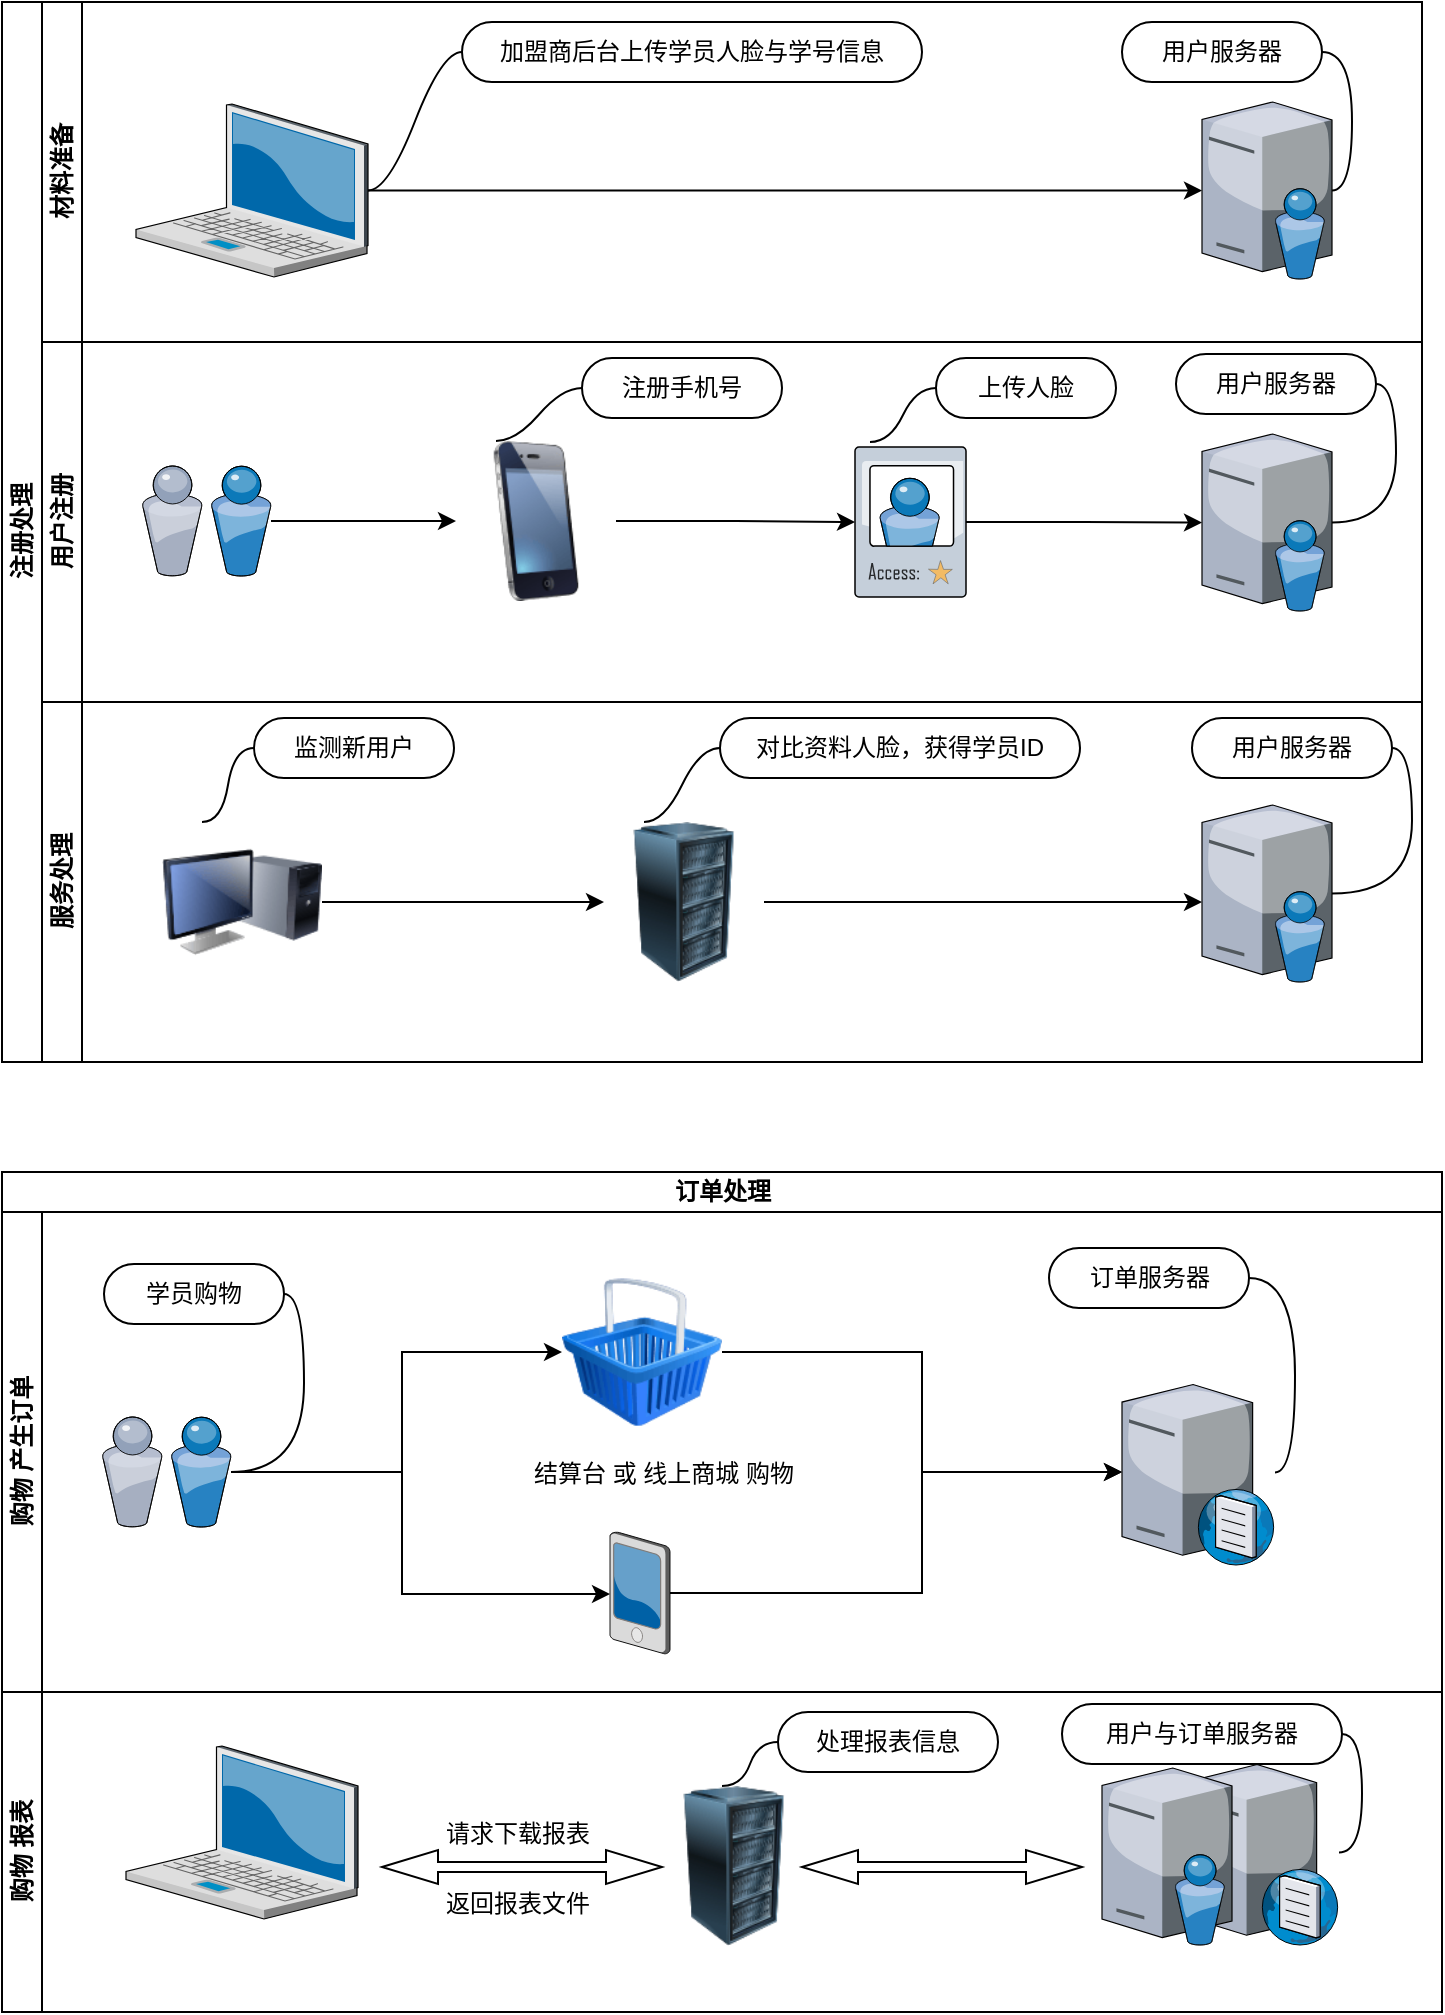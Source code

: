 <mxfile version="12.1.8" type="github" pages="1"><diagram id="rqDvnctBdF8AcJUeo6GC" name="第 1 页"><mxGraphModel dx="1182" dy="618" grid="1" gridSize="10" guides="1" tooltips="1" connect="1" arrows="1" fold="1" page="1" pageScale="1" pageWidth="827" pageHeight="1169" math="0" shadow="0"><root><mxCell id="0"/><mxCell id="1" parent="0"/><mxCell id="jYT0G0JyMi2GddSKiYHh-19" value="注册处理" style="swimlane;html=1;childLayout=stackLayout;resizeParent=1;resizeParentMax=0;horizontal=0;startSize=20;horizontalStack=0;" vertex="1" parent="1"><mxGeometry x="40" y="40" width="710" height="530" as="geometry"/></mxCell><mxCell id="jYT0G0JyMi2GddSKiYHh-20" value="材料准备" style="swimlane;html=1;startSize=20;horizontal=0;" vertex="1" parent="jYT0G0JyMi2GddSKiYHh-19"><mxGeometry x="20" width="690" height="170" as="geometry"/></mxCell><mxCell id="jYT0G0JyMi2GddSKiYHh-23" value="" style="verticalLabelPosition=bottom;aspect=fixed;html=1;verticalAlign=top;strokeColor=none;align=center;outlineConnect=0;shape=mxgraph.citrix.directory_server;" vertex="1" parent="jYT0G0JyMi2GddSKiYHh-20"><mxGeometry x="580" y="50" width="65" height="88.5" as="geometry"/></mxCell><mxCell id="jYT0G0JyMi2GddSKiYHh-27" style="edgeStyle=orthogonalEdgeStyle;rounded=0;orthogonalLoop=1;jettySize=auto;html=1;" edge="1" parent="jYT0G0JyMi2GddSKiYHh-20" source="jYT0G0JyMi2GddSKiYHh-24" target="jYT0G0JyMi2GddSKiYHh-23"><mxGeometry relative="1" as="geometry"/></mxCell><mxCell id="jYT0G0JyMi2GddSKiYHh-24" value="" style="verticalLabelPosition=bottom;aspect=fixed;html=1;verticalAlign=top;strokeColor=none;align=center;outlineConnect=0;shape=mxgraph.citrix.laptop_2;" vertex="1" parent="jYT0G0JyMi2GddSKiYHh-20"><mxGeometry x="47" y="51" width="116" height="86.5" as="geometry"/></mxCell><mxCell id="jYT0G0JyMi2GddSKiYHh-28" value="加盟商后台上传学员人脸与学号信息" style="whiteSpace=wrap;html=1;rounded=1;arcSize=50;align=center;verticalAlign=middle;container=1;recursiveResize=0;strokeWidth=1;autosize=1;spacing=4;treeFolding=1;treeMoving=1;" vertex="1" parent="jYT0G0JyMi2GddSKiYHh-20"><mxGeometry x="210" y="10" width="230" height="30" as="geometry"/></mxCell><mxCell id="jYT0G0JyMi2GddSKiYHh-29" value="" style="edgeStyle=entityRelationEdgeStyle;startArrow=none;endArrow=none;segment=10;curved=1;" edge="1" target="jYT0G0JyMi2GddSKiYHh-28" parent="jYT0G0JyMi2GddSKiYHh-20" source="jYT0G0JyMi2GddSKiYHh-24"><mxGeometry relative="1" as="geometry"><mxPoint x="180" y="50" as="sourcePoint"/></mxGeometry></mxCell><mxCell id="jYT0G0JyMi2GddSKiYHh-105" value="用户服务器" style="whiteSpace=wrap;html=1;rounded=1;arcSize=50;align=center;verticalAlign=middle;container=1;recursiveResize=0;strokeWidth=1;autosize=1;spacing=4;treeFolding=1;treeMoving=1;" vertex="1" parent="jYT0G0JyMi2GddSKiYHh-20"><mxGeometry x="540" y="10" width="100" height="30" as="geometry"/></mxCell><mxCell id="jYT0G0JyMi2GddSKiYHh-106" value="" style="edgeStyle=entityRelationEdgeStyle;startArrow=none;endArrow=none;segment=10;curved=1;" edge="1" target="jYT0G0JyMi2GddSKiYHh-105" parent="jYT0G0JyMi2GddSKiYHh-20" source="jYT0G0JyMi2GddSKiYHh-23"><mxGeometry relative="1" as="geometry"><mxPoint x="445" y="54" as="sourcePoint"/></mxGeometry></mxCell><mxCell id="jYT0G0JyMi2GddSKiYHh-21" value="用户注册" style="swimlane;html=1;startSize=20;horizontal=0;" vertex="1" parent="jYT0G0JyMi2GddSKiYHh-19"><mxGeometry x="20" y="170" width="690" height="180" as="geometry"/></mxCell><mxCell id="jYT0G0JyMi2GddSKiYHh-35" style="edgeStyle=orthogonalEdgeStyle;rounded=0;orthogonalLoop=1;jettySize=auto;html=1;" edge="1" parent="jYT0G0JyMi2GddSKiYHh-21" source="jYT0G0JyMi2GddSKiYHh-30" target="jYT0G0JyMi2GddSKiYHh-31"><mxGeometry relative="1" as="geometry"/></mxCell><mxCell id="jYT0G0JyMi2GddSKiYHh-30" value="" style="image;html=1;labelBackgroundColor=#ffffff;image=img/lib/clip_art/telecommunication/iPhone_128x128.png" vertex="1" parent="jYT0G0JyMi2GddSKiYHh-21"><mxGeometry x="207" y="49.5" width="80" height="80" as="geometry"/></mxCell><mxCell id="jYT0G0JyMi2GddSKiYHh-36" style="edgeStyle=orthogonalEdgeStyle;rounded=0;orthogonalLoop=1;jettySize=auto;html=1;" edge="1" parent="jYT0G0JyMi2GddSKiYHh-21" source="jYT0G0JyMi2GddSKiYHh-31" target="jYT0G0JyMi2GddSKiYHh-32"><mxGeometry relative="1" as="geometry"/></mxCell><mxCell id="jYT0G0JyMi2GddSKiYHh-31" value="" style="verticalLabelPosition=bottom;aspect=fixed;html=1;verticalAlign=top;strokeColor=none;align=center;outlineConnect=0;shape=mxgraph.citrix.access_card;" vertex="1" parent="jYT0G0JyMi2GddSKiYHh-21"><mxGeometry x="406.5" y="52.5" width="55.5" height="75" as="geometry"/></mxCell><mxCell id="jYT0G0JyMi2GddSKiYHh-32" value="" style="verticalLabelPosition=bottom;aspect=fixed;html=1;verticalAlign=top;strokeColor=none;align=center;outlineConnect=0;shape=mxgraph.citrix.directory_server;" vertex="1" parent="jYT0G0JyMi2GddSKiYHh-21"><mxGeometry x="580" y="46" width="65" height="88.5" as="geometry"/></mxCell><mxCell id="jYT0G0JyMi2GddSKiYHh-37" value="注册手机号" style="whiteSpace=wrap;html=1;rounded=1;arcSize=50;align=center;verticalAlign=middle;container=1;recursiveResize=0;strokeWidth=1;autosize=1;spacing=4;treeFolding=1;treeMoving=1;" vertex="1" parent="jYT0G0JyMi2GddSKiYHh-21"><mxGeometry x="270" y="8" width="100" height="30" as="geometry"/></mxCell><mxCell id="jYT0G0JyMi2GddSKiYHh-38" value="" style="edgeStyle=entityRelationEdgeStyle;startArrow=none;endArrow=none;segment=10;curved=1;exitX=0.25;exitY=0;exitDx=0;exitDy=0;" edge="1" target="jYT0G0JyMi2GddSKiYHh-37" parent="jYT0G0JyMi2GddSKiYHh-21" source="jYT0G0JyMi2GddSKiYHh-30"><mxGeometry relative="1" as="geometry"><mxPoint x="100" y="50" as="sourcePoint"/></mxGeometry></mxCell><mxCell id="jYT0G0JyMi2GddSKiYHh-39" value="上传人脸" style="whiteSpace=wrap;html=1;rounded=1;arcSize=50;align=center;verticalAlign=middle;container=1;recursiveResize=0;strokeWidth=1;autosize=1;spacing=4;treeFolding=1;treeMoving=1;" vertex="1" parent="jYT0G0JyMi2GddSKiYHh-21"><mxGeometry x="447" y="8" width="90" height="30" as="geometry"/></mxCell><mxCell id="jYT0G0JyMi2GddSKiYHh-40" value="" style="edgeStyle=entityRelationEdgeStyle;startArrow=none;endArrow=none;segment=10;curved=1;exitX=0.135;exitY=-0.033;exitDx=0;exitDy=0;exitPerimeter=0;" edge="1" target="jYT0G0JyMi2GddSKiYHh-39" parent="jYT0G0JyMi2GddSKiYHh-21" source="jYT0G0JyMi2GddSKiYHh-31"><mxGeometry relative="1" as="geometry"><mxPoint x="298" y="50" as="sourcePoint"/></mxGeometry></mxCell><mxCell id="jYT0G0JyMi2GddSKiYHh-73" style="edgeStyle=orthogonalEdgeStyle;rounded=0;orthogonalLoop=1;jettySize=auto;html=1;entryX=0;entryY=0.5;entryDx=0;entryDy=0;" edge="1" parent="jYT0G0JyMi2GddSKiYHh-21" source="jYT0G0JyMi2GddSKiYHh-72" target="jYT0G0JyMi2GddSKiYHh-30"><mxGeometry relative="1" as="geometry"/></mxCell><mxCell id="jYT0G0JyMi2GddSKiYHh-72" value="" style="verticalLabelPosition=bottom;aspect=fixed;html=1;verticalAlign=top;strokeColor=none;align=center;outlineConnect=0;shape=mxgraph.citrix.users;" vertex="1" parent="jYT0G0JyMi2GddSKiYHh-21"><mxGeometry x="50" y="62" width="64.5" height="55" as="geometry"/></mxCell><mxCell id="jYT0G0JyMi2GddSKiYHh-110" value="用户服务器" style="whiteSpace=wrap;html=1;rounded=1;arcSize=50;align=center;verticalAlign=middle;container=1;recursiveResize=0;strokeWidth=1;autosize=1;spacing=4;treeFolding=1;treeMoving=1;" vertex="1" parent="jYT0G0JyMi2GddSKiYHh-21"><mxGeometry x="567" y="6" width="100" height="30" as="geometry"/></mxCell><mxCell id="jYT0G0JyMi2GddSKiYHh-111" value="" style="edgeStyle=entityRelationEdgeStyle;startArrow=none;endArrow=none;segment=10;curved=1;" edge="1" target="jYT0G0JyMi2GddSKiYHh-110" parent="jYT0G0JyMi2GddSKiYHh-21" source="jYT0G0JyMi2GddSKiYHh-32"><mxGeometry relative="1" as="geometry"><mxPoint x="541" y="48" as="sourcePoint"/></mxGeometry></mxCell><mxCell id="jYT0G0JyMi2GddSKiYHh-22" value="服务处理" style="swimlane;html=1;startSize=20;horizontal=0;" vertex="1" parent="jYT0G0JyMi2GddSKiYHh-19"><mxGeometry x="20" y="350" width="690" height="180" as="geometry"/></mxCell><mxCell id="jYT0G0JyMi2GddSKiYHh-44" style="edgeStyle=orthogonalEdgeStyle;rounded=0;orthogonalLoop=1;jettySize=auto;html=1;entryX=0;entryY=0.5;entryDx=0;entryDy=0;" edge="1" parent="jYT0G0JyMi2GddSKiYHh-22" source="jYT0G0JyMi2GddSKiYHh-41" target="jYT0G0JyMi2GddSKiYHh-42"><mxGeometry relative="1" as="geometry"/></mxCell><mxCell id="jYT0G0JyMi2GddSKiYHh-41" value="" style="image;html=1;labelBackgroundColor=#ffffff;image=img/lib/clip_art/computers/Monitor_Tower_128x128.png" vertex="1" parent="jYT0G0JyMi2GddSKiYHh-22"><mxGeometry x="60" y="60" width="80" height="80" as="geometry"/></mxCell><mxCell id="jYT0G0JyMi2GddSKiYHh-45" style="edgeStyle=orthogonalEdgeStyle;rounded=0;orthogonalLoop=1;jettySize=auto;html=1;entryX=0;entryY=0.548;entryDx=0;entryDy=0;entryPerimeter=0;" edge="1" parent="jYT0G0JyMi2GddSKiYHh-22" source="jYT0G0JyMi2GddSKiYHh-42" target="jYT0G0JyMi2GddSKiYHh-43"><mxGeometry relative="1" as="geometry"/></mxCell><mxCell id="jYT0G0JyMi2GddSKiYHh-42" value="" style="image;html=1;labelBackgroundColor=#ffffff;image=img/lib/clip_art/computers/Server_Rack_128x128.png" vertex="1" parent="jYT0G0JyMi2GddSKiYHh-22"><mxGeometry x="281" y="60" width="80" height="80" as="geometry"/></mxCell><mxCell id="jYT0G0JyMi2GddSKiYHh-43" value="" style="verticalLabelPosition=bottom;aspect=fixed;html=1;verticalAlign=top;strokeColor=none;align=center;outlineConnect=0;shape=mxgraph.citrix.directory_server;" vertex="1" parent="jYT0G0JyMi2GddSKiYHh-22"><mxGeometry x="580" y="51.5" width="65" height="88.5" as="geometry"/></mxCell><mxCell id="jYT0G0JyMi2GddSKiYHh-46" value="监测新用户" style="whiteSpace=wrap;html=1;rounded=1;arcSize=50;align=center;verticalAlign=middle;container=1;recursiveResize=0;strokeWidth=1;autosize=1;spacing=4;treeFolding=1;treeMoving=1;" vertex="1" parent="jYT0G0JyMi2GddSKiYHh-22"><mxGeometry x="106" y="8" width="100" height="30" as="geometry"/></mxCell><mxCell id="jYT0G0JyMi2GddSKiYHh-47" value="" style="edgeStyle=entityRelationEdgeStyle;startArrow=none;endArrow=none;segment=10;curved=1;exitX=0.25;exitY=0;exitDx=0;exitDy=0;" edge="1" target="jYT0G0JyMi2GddSKiYHh-46" parent="jYT0G0JyMi2GddSKiYHh-22" source="jYT0G0JyMi2GddSKiYHh-41"><mxGeometry relative="1" as="geometry"><mxPoint x="110" y="60" as="sourcePoint"/></mxGeometry></mxCell><mxCell id="jYT0G0JyMi2GddSKiYHh-48" value="对比资料人脸，获得学员ID" style="whiteSpace=wrap;html=1;rounded=1;arcSize=50;align=center;verticalAlign=middle;container=1;recursiveResize=0;strokeWidth=1;autosize=1;spacing=4;treeFolding=1;treeMoving=1;" vertex="1" parent="jYT0G0JyMi2GddSKiYHh-22"><mxGeometry x="339" y="8" width="180" height="30" as="geometry"/></mxCell><mxCell id="jYT0G0JyMi2GddSKiYHh-49" value="" style="edgeStyle=entityRelationEdgeStyle;startArrow=none;endArrow=none;segment=10;curved=1;exitX=0.25;exitY=0;exitDx=0;exitDy=0;" edge="1" target="jYT0G0JyMi2GddSKiYHh-48" parent="jYT0G0JyMi2GddSKiYHh-22" source="jYT0G0JyMi2GddSKiYHh-42"><mxGeometry relative="1" as="geometry"><mxPoint x="319" y="52" as="sourcePoint"/></mxGeometry></mxCell><mxCell id="jYT0G0JyMi2GddSKiYHh-112" value="用户服务器" style="whiteSpace=wrap;html=1;rounded=1;arcSize=50;align=center;verticalAlign=middle;container=1;recursiveResize=0;strokeWidth=1;autosize=1;spacing=4;treeFolding=1;treeMoving=1;" vertex="1" parent="jYT0G0JyMi2GddSKiYHh-22"><mxGeometry x="575" y="8" width="100" height="30" as="geometry"/></mxCell><mxCell id="jYT0G0JyMi2GddSKiYHh-113" value="" style="edgeStyle=entityRelationEdgeStyle;startArrow=none;endArrow=none;segment=10;curved=1;" edge="1" target="jYT0G0JyMi2GddSKiYHh-112" parent="jYT0G0JyMi2GddSKiYHh-22" source="jYT0G0JyMi2GddSKiYHh-43"><mxGeometry relative="1" as="geometry"><mxPoint x="549" y="50" as="sourcePoint"/></mxGeometry></mxCell><mxCell id="jYT0G0JyMi2GddSKiYHh-87" value="订单处理" style="swimlane;html=1;childLayout=stackLayout;resizeParent=1;resizeParentMax=0;horizontal=1;startSize=20;horizontalStack=0;" vertex="1" parent="1"><mxGeometry x="40" y="625" width="720" height="420" as="geometry"/></mxCell><mxCell id="jYT0G0JyMi2GddSKiYHh-59" value="购物 产生订单" style="swimlane;html=1;startSize=20;horizontal=0;" vertex="1" parent="jYT0G0JyMi2GddSKiYHh-87"><mxGeometry y="20" width="720" height="240" as="geometry"/></mxCell><mxCell id="jYT0G0JyMi2GddSKiYHh-78" style="edgeStyle=orthogonalEdgeStyle;rounded=0;orthogonalLoop=1;jettySize=auto;html=1;entryX=0;entryY=0.5;entryDx=0;entryDy=0;" edge="1" parent="jYT0G0JyMi2GddSKiYHh-59" source="jYT0G0JyMi2GddSKiYHh-71" target="jYT0G0JyMi2GddSKiYHh-76"><mxGeometry relative="1" as="geometry"><Array as="points"><mxPoint x="200" y="130"/><mxPoint x="200" y="70"/></Array></mxGeometry></mxCell><mxCell id="jYT0G0JyMi2GddSKiYHh-79" style="edgeStyle=orthogonalEdgeStyle;rounded=0;orthogonalLoop=1;jettySize=auto;html=1;" edge="1" parent="jYT0G0JyMi2GddSKiYHh-59" source="jYT0G0JyMi2GddSKiYHh-71" target="jYT0G0JyMi2GddSKiYHh-77"><mxGeometry relative="1" as="geometry"><Array as="points"><mxPoint x="200" y="130"/><mxPoint x="200" y="191"/></Array></mxGeometry></mxCell><mxCell id="jYT0G0JyMi2GddSKiYHh-71" value="" style="verticalLabelPosition=bottom;aspect=fixed;html=1;verticalAlign=top;strokeColor=none;align=center;outlineConnect=0;shape=mxgraph.citrix.users;" vertex="1" parent="jYT0G0JyMi2GddSKiYHh-59"><mxGeometry x="50" y="102.5" width="64.5" height="55" as="geometry"/></mxCell><mxCell id="jYT0G0JyMi2GddSKiYHh-76" value="" style="image;html=1;labelBackgroundColor=#ffffff;image=img/lib/clip_art/finance/Shopping_Cart_128x128.png" vertex="1" parent="jYT0G0JyMi2GddSKiYHh-59"><mxGeometry x="280" y="30" width="80" height="80" as="geometry"/></mxCell><mxCell id="jYT0G0JyMi2GddSKiYHh-77" value="" style="verticalLabelPosition=bottom;aspect=fixed;html=1;verticalAlign=top;strokeColor=none;align=center;outlineConnect=0;shape=mxgraph.citrix.pda;" vertex="1" parent="jYT0G0JyMi2GddSKiYHh-59"><mxGeometry x="304" y="160" width="30" height="61" as="geometry"/></mxCell><mxCell id="jYT0G0JyMi2GddSKiYHh-82" value="订单服务器" style="whiteSpace=wrap;html=1;rounded=1;arcSize=50;align=center;verticalAlign=middle;container=1;recursiveResize=0;strokeWidth=1;autosize=1;spacing=4;treeFolding=1;treeMoving=1;" vertex="1" parent="jYT0G0JyMi2GddSKiYHh-59"><mxGeometry x="523.5" y="18" width="100" height="30" as="geometry"/></mxCell><mxCell id="jYT0G0JyMi2GddSKiYHh-85" value="学员购物" style="whiteSpace=wrap;html=1;rounded=1;arcSize=50;align=center;verticalAlign=middle;container=1;recursiveResize=0;strokeWidth=1;autosize=1;spacing=4;treeFolding=1;treeMoving=1;" vertex="1" parent="jYT0G0JyMi2GddSKiYHh-59"><mxGeometry x="51" y="26" width="90" height="30" as="geometry"/></mxCell><mxCell id="jYT0G0JyMi2GddSKiYHh-86" value="" style="edgeStyle=entityRelationEdgeStyle;startArrow=none;endArrow=none;segment=10;curved=1;" edge="1" target="jYT0G0JyMi2GddSKiYHh-85" parent="jYT0G0JyMi2GddSKiYHh-59" source="jYT0G0JyMi2GddSKiYHh-71"><mxGeometry relative="1" as="geometry"><mxPoint x="74.5" y="140" as="sourcePoint"/></mxGeometry></mxCell><mxCell id="jYT0G0JyMi2GddSKiYHh-70" value="" style="verticalLabelPosition=bottom;aspect=fixed;html=1;verticalAlign=top;strokeColor=none;align=center;outlineConnect=0;shape=mxgraph.citrix.dns_server;" vertex="1" parent="jYT0G0JyMi2GddSKiYHh-59"><mxGeometry x="560" y="84" width="76.5" height="92.5" as="geometry"/></mxCell><mxCell id="jYT0G0JyMi2GddSKiYHh-80" style="edgeStyle=orthogonalEdgeStyle;rounded=0;orthogonalLoop=1;jettySize=auto;html=1;" edge="1" parent="jYT0G0JyMi2GddSKiYHh-59" source="jYT0G0JyMi2GddSKiYHh-76" target="jYT0G0JyMi2GddSKiYHh-70"><mxGeometry relative="1" as="geometry"><Array as="points"><mxPoint x="460" y="70"/><mxPoint x="460" y="130"/></Array></mxGeometry></mxCell><mxCell id="jYT0G0JyMi2GddSKiYHh-81" style="edgeStyle=orthogonalEdgeStyle;rounded=0;orthogonalLoop=1;jettySize=auto;html=1;" edge="1" parent="jYT0G0JyMi2GddSKiYHh-59" source="jYT0G0JyMi2GddSKiYHh-77" target="jYT0G0JyMi2GddSKiYHh-70"><mxGeometry relative="1" as="geometry"><Array as="points"><mxPoint x="460" y="191"/><mxPoint x="460" y="130"/></Array></mxGeometry></mxCell><mxCell id="jYT0G0JyMi2GddSKiYHh-83" value="" style="edgeStyle=entityRelationEdgeStyle;startArrow=none;endArrow=none;segment=10;curved=1;" edge="1" target="jYT0G0JyMi2GddSKiYHh-82" parent="jYT0G0JyMi2GddSKiYHh-59" source="jYT0G0JyMi2GddSKiYHh-70"><mxGeometry relative="1" as="geometry"><mxPoint x="496.5" y="60" as="sourcePoint"/></mxGeometry></mxCell><mxCell id="jYT0G0JyMi2GddSKiYHh-84" value="结算台 或 线上商城 购物" style="text;html=1;resizable=0;points=[];autosize=1;align=left;verticalAlign=top;spacingTop=-4;" vertex="1" parent="jYT0G0JyMi2GddSKiYHh-59"><mxGeometry x="264" y="120.5" width="140" height="20" as="geometry"/></mxCell><mxCell id="jYT0G0JyMi2GddSKiYHh-88" value="购物 报表" style="swimlane;html=1;startSize=20;horizontal=0;" vertex="1" parent="jYT0G0JyMi2GddSKiYHh-87"><mxGeometry y="260" width="720" height="160" as="geometry"/></mxCell><mxCell id="jYT0G0JyMi2GddSKiYHh-91" value="" style="verticalLabelPosition=bottom;aspect=fixed;html=1;verticalAlign=top;strokeColor=none;align=center;outlineConnect=0;shape=mxgraph.citrix.laptop_2;" vertex="1" parent="jYT0G0JyMi2GddSKiYHh-88"><mxGeometry x="62" y="27" width="116" height="86.5" as="geometry"/></mxCell><mxCell id="jYT0G0JyMi2GddSKiYHh-94" value="" style="image;html=1;labelBackgroundColor=#ffffff;image=img/lib/clip_art/computers/Server_Rack_128x128.png" vertex="1" parent="jYT0G0JyMi2GddSKiYHh-88"><mxGeometry x="326" y="47" width="80" height="80" as="geometry"/></mxCell><mxCell id="jYT0G0JyMi2GddSKiYHh-96" value="" style="shape=doubleArrow;whiteSpace=wrap;html=1;" vertex="1" parent="jYT0G0JyMi2GddSKiYHh-88"><mxGeometry x="190" y="79" width="140" height="17" as="geometry"/></mxCell><mxCell id="jYT0G0JyMi2GddSKiYHh-97" value="" style="shape=doubleArrow;whiteSpace=wrap;html=1;" vertex="1" parent="jYT0G0JyMi2GddSKiYHh-88"><mxGeometry x="400" y="79" width="140" height="17" as="geometry"/></mxCell><mxCell id="jYT0G0JyMi2GddSKiYHh-100" value="请求下载报表" style="text;html=1;resizable=0;points=[];autosize=1;align=left;verticalAlign=top;spacingTop=-4;" vertex="1" parent="jYT0G0JyMi2GddSKiYHh-88"><mxGeometry x="220" y="60.5" width="90" height="20" as="geometry"/></mxCell><mxCell id="jYT0G0JyMi2GddSKiYHh-101" value="处理报表信息" style="whiteSpace=wrap;html=1;rounded=1;arcSize=50;align=center;verticalAlign=middle;container=1;recursiveResize=0;strokeWidth=1;autosize=1;spacing=4;treeFolding=1;treeMoving=1;" vertex="1" parent="jYT0G0JyMi2GddSKiYHh-88"><mxGeometry x="388" y="10" width="110" height="30" as="geometry"/></mxCell><mxCell id="jYT0G0JyMi2GddSKiYHh-102" value="" style="edgeStyle=entityRelationEdgeStyle;startArrow=none;endArrow=none;segment=10;curved=1;exitX=0.5;exitY=0;exitDx=0;exitDy=0;" edge="1" target="jYT0G0JyMi2GddSKiYHh-101" parent="jYT0G0JyMi2GddSKiYHh-88"><mxGeometry relative="1" as="geometry"><mxPoint x="360" y="47" as="sourcePoint"/></mxGeometry></mxCell><mxCell id="jYT0G0JyMi2GddSKiYHh-103" value="返回报表文件" style="text;html=1;resizable=0;points=[];autosize=1;align=left;verticalAlign=top;spacingTop=-4;" vertex="1" parent="jYT0G0JyMi2GddSKiYHh-88"><mxGeometry x="220" y="96" width="90" height="20" as="geometry"/></mxCell><mxCell id="jYT0G0JyMi2GddSKiYHh-104" value="" style="group" vertex="1" connectable="0" parent="jYT0G0JyMi2GddSKiYHh-88"><mxGeometry x="550" y="34" width="118.5" height="92.5" as="geometry"/></mxCell><mxCell id="jYT0G0JyMi2GddSKiYHh-92" value="" style="verticalLabelPosition=bottom;aspect=fixed;html=1;verticalAlign=top;strokeColor=none;align=center;outlineConnect=0;shape=mxgraph.citrix.dns_server;" vertex="1" parent="jYT0G0JyMi2GddSKiYHh-104"><mxGeometry x="42" width="76.5" height="92.5" as="geometry"/></mxCell><mxCell id="jYT0G0JyMi2GddSKiYHh-93" value="" style="verticalLabelPosition=bottom;aspect=fixed;html=1;verticalAlign=top;strokeColor=none;align=center;outlineConnect=0;shape=mxgraph.citrix.directory_server;" vertex="1" parent="jYT0G0JyMi2GddSKiYHh-104"><mxGeometry y="4" width="65" height="88.5" as="geometry"/></mxCell><mxCell id="jYT0G0JyMi2GddSKiYHh-114" value="用户与订单服务器" style="whiteSpace=wrap;html=1;rounded=1;arcSize=50;align=center;verticalAlign=middle;container=1;recursiveResize=0;strokeWidth=1;autosize=1;spacing=4;treeFolding=1;treeMoving=1;" vertex="1" parent="jYT0G0JyMi2GddSKiYHh-88"><mxGeometry x="530" y="6" width="140" height="30" as="geometry"/></mxCell><mxCell id="jYT0G0JyMi2GddSKiYHh-115" value="" style="edgeStyle=entityRelationEdgeStyle;startArrow=none;endArrow=none;segment=10;curved=1;" edge="1" target="jYT0G0JyMi2GddSKiYHh-114" parent="jYT0G0JyMi2GddSKiYHh-88" source="jYT0G0JyMi2GddSKiYHh-92"><mxGeometry relative="1" as="geometry"><mxPoint x="507" y="48" as="sourcePoint"/></mxGeometry></mxCell></root></mxGraphModel></diagram></mxfile>